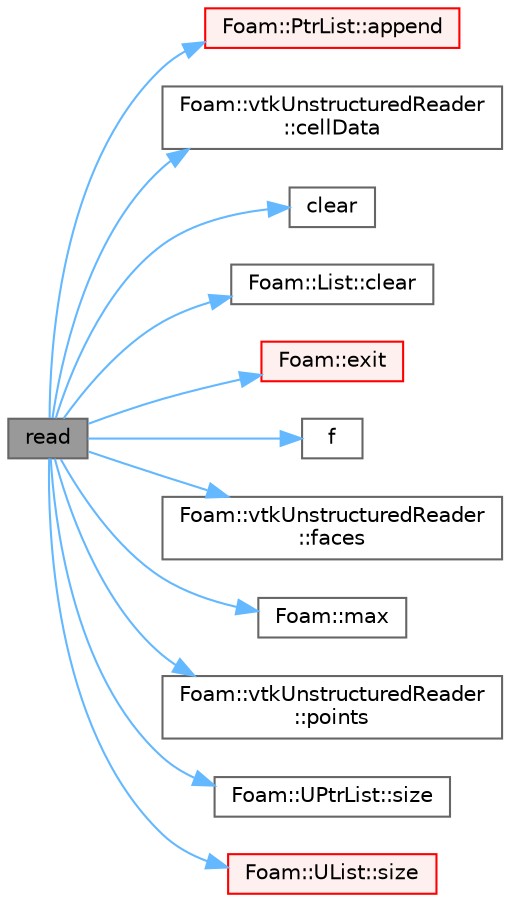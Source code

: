 digraph "read"
{
 // LATEX_PDF_SIZE
  bgcolor="transparent";
  edge [fontname=Helvetica,fontsize=10,labelfontname=Helvetica,labelfontsize=10];
  node [fontname=Helvetica,fontsize=10,shape=box,height=0.2,width=0.4];
  rankdir="LR";
  Node1 [id="Node000001",label="read",height=0.2,width=0.4,color="gray40", fillcolor="grey60", style="filled", fontcolor="black",tooltip=" "];
  Node1 -> Node2 [id="edge1_Node000001_Node000002",color="steelblue1",style="solid",tooltip=" "];
  Node2 [id="Node000002",label="Foam::PtrList::append",height=0.2,width=0.4,color="red", fillcolor="#FFF0F0", style="filled",URL="$classFoam_1_1PtrList.html#a9846c2ecbc3f323d5dc356dedb2c6cbd",tooltip=" "];
  Node1 -> Node6 [id="edge2_Node000001_Node000006",color="steelblue1",style="solid",tooltip=" "];
  Node6 [id="Node000006",label="Foam::vtkUnstructuredReader\l::cellData",height=0.2,width=0.4,color="grey40", fillcolor="white", style="filled",URL="$classFoam_1_1vtkUnstructuredReader.html#a435329d534524c7726ecd8b2106533bc",tooltip=" "];
  Node1 -> Node7 [id="edge3_Node000001_Node000007",color="steelblue1",style="solid",tooltip=" "];
  Node7 [id="Node000007",label="clear",height=0.2,width=0.4,color="grey40", fillcolor="white", style="filled",URL="$convertProcessorPatches_8H.html#aebdde09a313caf72a51d84e8b92c7aa5",tooltip=" "];
  Node1 -> Node8 [id="edge4_Node000001_Node000008",color="steelblue1",style="solid",tooltip=" "];
  Node8 [id="Node000008",label="Foam::List::clear",height=0.2,width=0.4,color="grey40", fillcolor="white", style="filled",URL="$classFoam_1_1List.html#ac8bb3912a3ce86b15842e79d0b421204",tooltip=" "];
  Node1 -> Node9 [id="edge5_Node000001_Node000009",color="steelblue1",style="solid",tooltip=" "];
  Node9 [id="Node000009",label="Foam::exit",height=0.2,width=0.4,color="red", fillcolor="#FFF0F0", style="filled",URL="$namespaceFoam.html#ae0529b088aefc9f83b89dce5c31fda64",tooltip=" "];
  Node1 -> Node11 [id="edge6_Node000001_Node000011",color="steelblue1",style="solid",tooltip=" "];
  Node11 [id="Node000011",label="f",height=0.2,width=0.4,color="grey40", fillcolor="white", style="filled",URL="$readKivaGrid_8H.html#a888be93833ac7a23170555c69c690288",tooltip=" "];
  Node1 -> Node12 [id="edge7_Node000001_Node000012",color="steelblue1",style="solid",tooltip=" "];
  Node12 [id="Node000012",label="Foam::vtkUnstructuredReader\l::faces",height=0.2,width=0.4,color="grey40", fillcolor="white", style="filled",URL="$classFoam_1_1vtkUnstructuredReader.html#a0e436c3780cc94bc951d4274635f9b6e",tooltip=" "];
  Node1 -> Node13 [id="edge8_Node000001_Node000013",color="steelblue1",style="solid",tooltip=" "];
  Node13 [id="Node000013",label="Foam::max",height=0.2,width=0.4,color="grey40", fillcolor="white", style="filled",URL="$namespaceFoam.html#a0e0c00c14acbabe88eec56a8b0fa2806",tooltip=" "];
  Node1 -> Node14 [id="edge9_Node000001_Node000014",color="steelblue1",style="solid",tooltip=" "];
  Node14 [id="Node000014",label="Foam::vtkUnstructuredReader\l::points",height=0.2,width=0.4,color="grey40", fillcolor="white", style="filled",URL="$classFoam_1_1vtkUnstructuredReader.html#aa421becdbcf630a4bc471123cea56b97",tooltip=" "];
  Node1 -> Node15 [id="edge10_Node000001_Node000015",color="steelblue1",style="solid",tooltip=" "];
  Node15 [id="Node000015",label="Foam::UPtrList::size",height=0.2,width=0.4,color="grey40", fillcolor="white", style="filled",URL="$classFoam_1_1UPtrList.html#a95603446b248fe1ecf5dc59bcc2eaff0",tooltip=" "];
  Node1 -> Node16 [id="edge11_Node000001_Node000016",color="steelblue1",style="solid",tooltip=" "];
  Node16 [id="Node000016",label="Foam::UList::size",height=0.2,width=0.4,color="red", fillcolor="#FFF0F0", style="filled",URL="$classFoam_1_1UList.html#ac1fc1d9dab324bb1b8452c7aa4813026",tooltip=" "];
}
